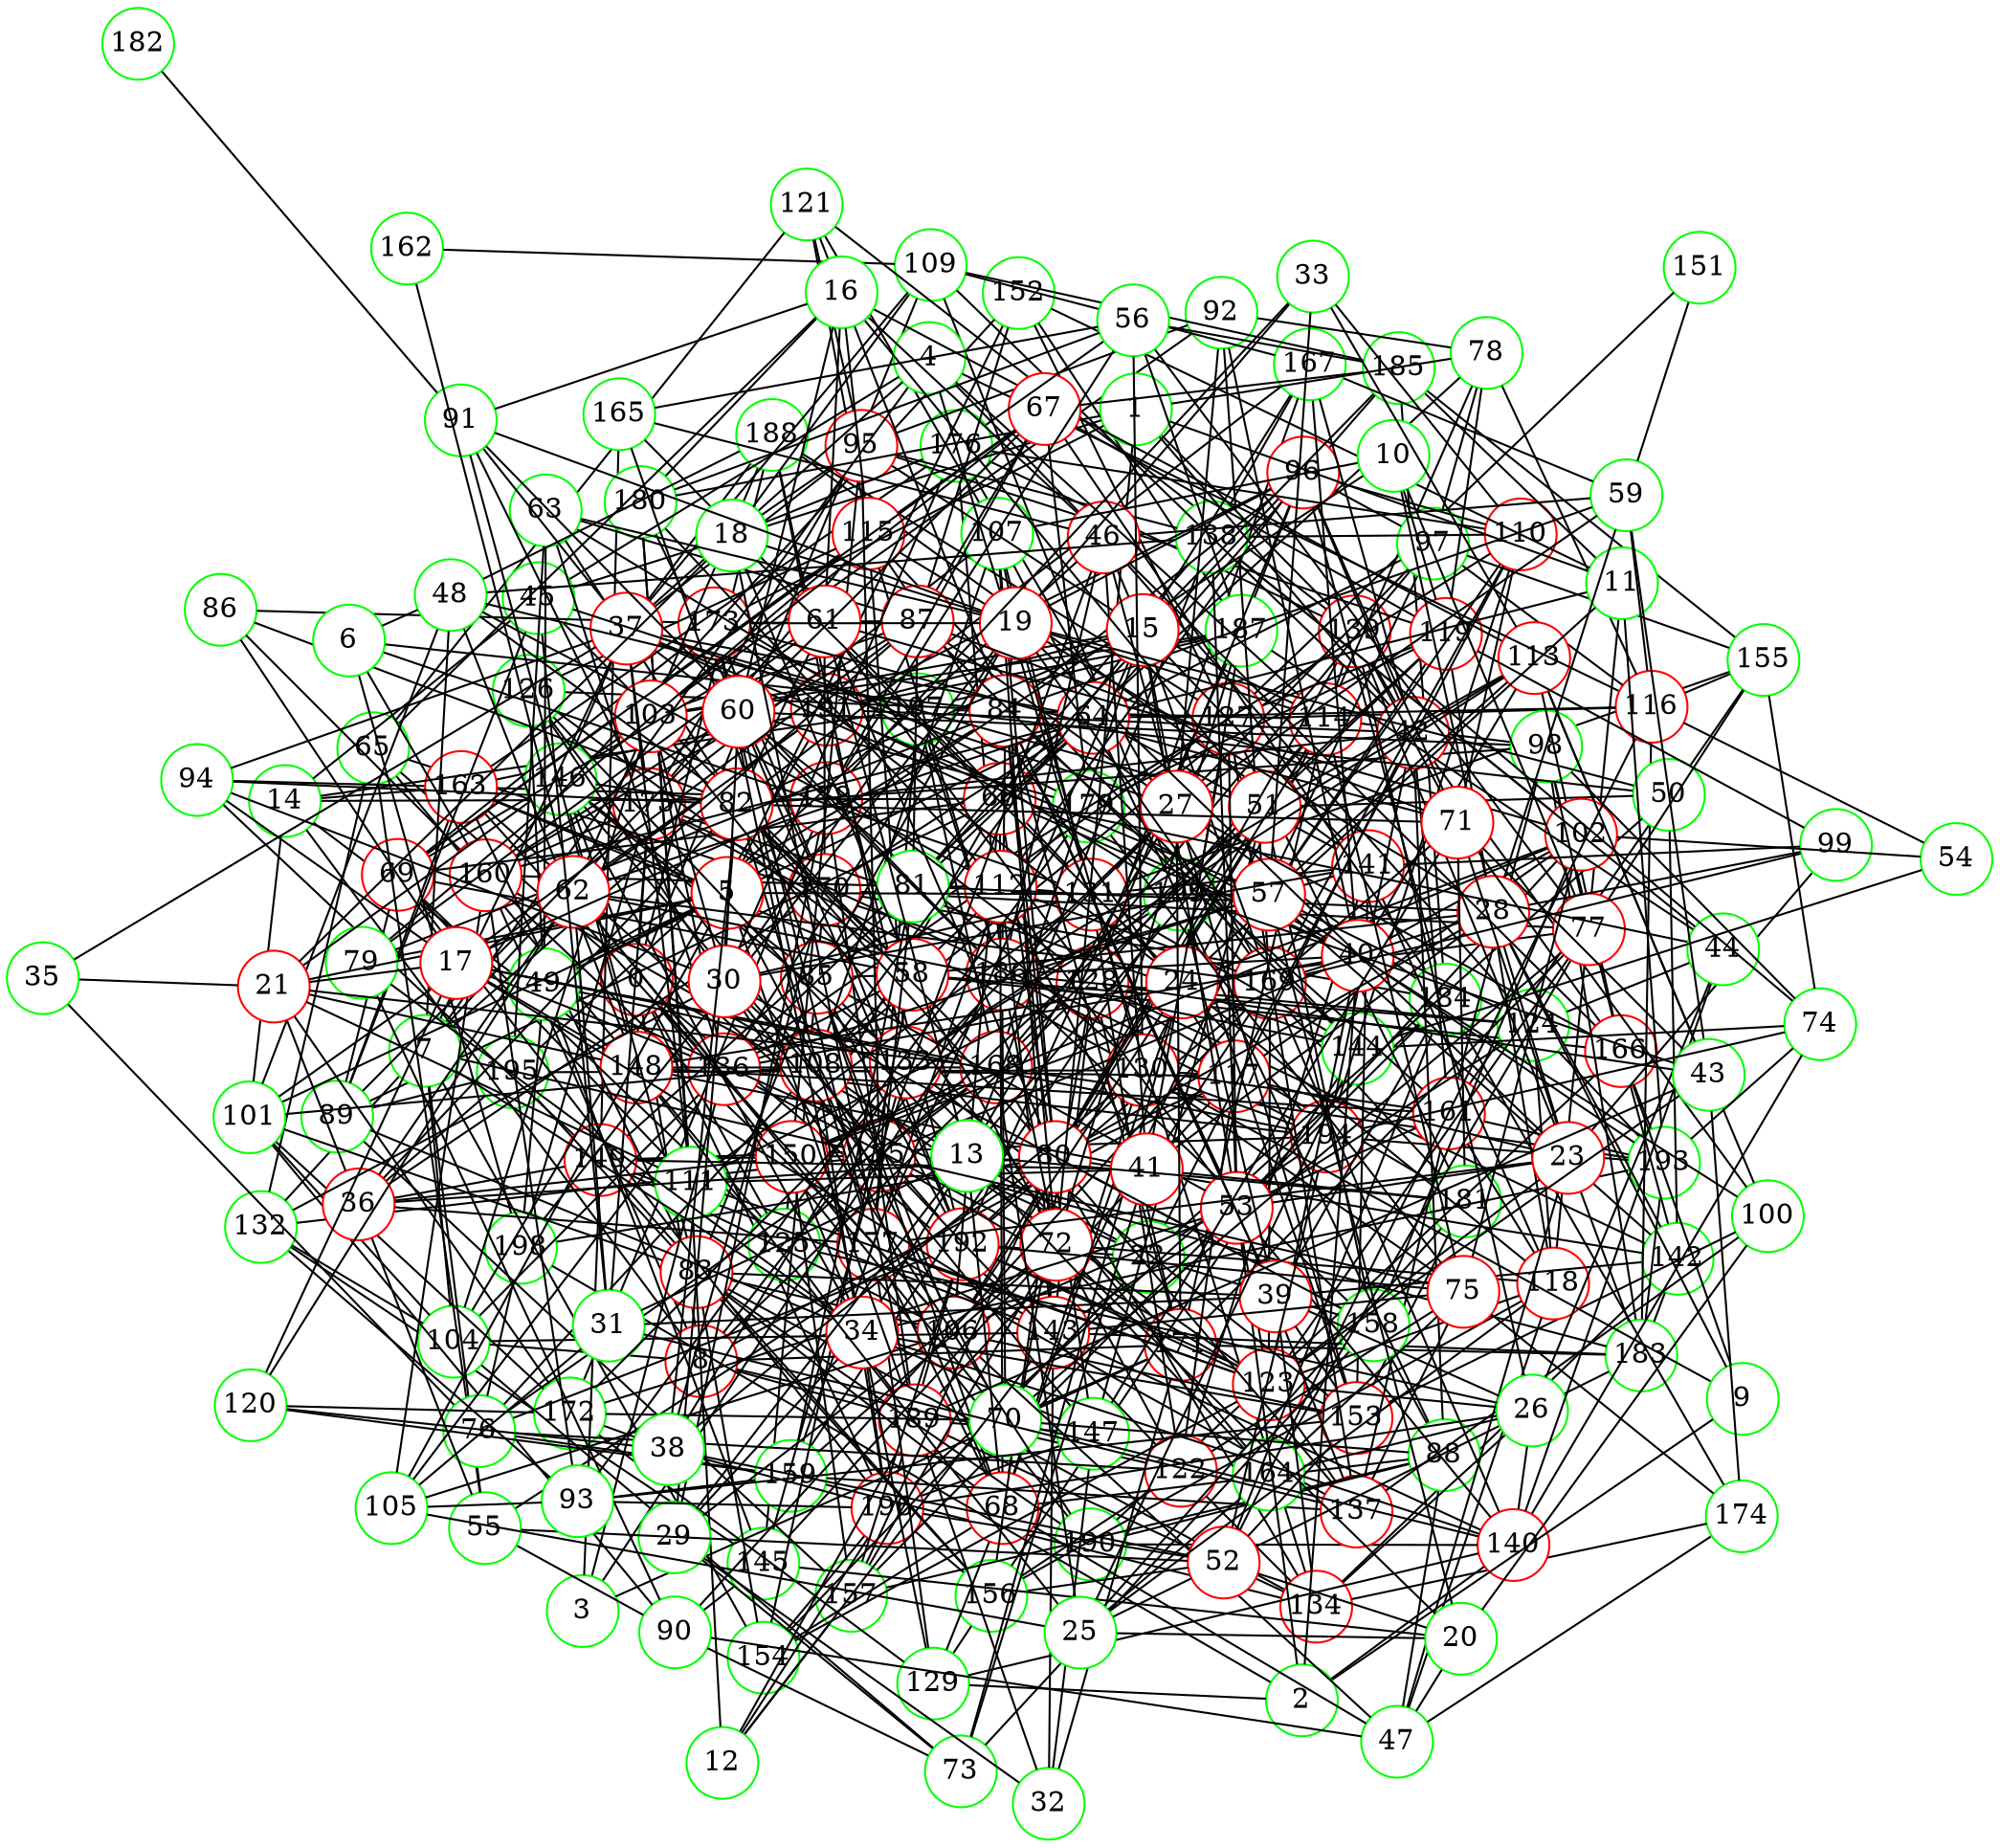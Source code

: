 graph {
graph ["layout"="fdp"]
node ["style"="filled","fillcolor"="white","fixedsize"="true","shape"="circle"]
"0" ["color"="red"]
"65" ["color"="green"]
"128" ["color"="red"]
"167" ["color"="green"]
"171" ["color"="red"]
"183" ["color"="green"]
"193" ["color"="green"]
"194" ["color"="red"]
"197" ["color"="green"]
"142" ["color"="green"]
"166" ["color"="red"]
"190" ["color"="green"]
"143" ["color"="red"]
"149" ["color"="red"]
"165" ["color"="green"]
"156" ["color"="green"]
"195" ["color"="green"]
"196" ["color"="red"]
"181" ["color"="green"]
"199" ["color"="green"]
"132" ["color"="green"]
"145" ["color"="green"]
"170" ["color"="red"]
"192" ["color"="red"]
"180" ["color"="green"]
"184" ["color"="green"]
"185" ["color"="green"]
"173" ["color"="red"]
"179" ["color"="green"]
"135" ["color"="red"]
"163" ["color"="red"]
"176" ["color"="green"]
"186" ["color"="red"]
"178" ["color"="red"]
"189" ["color"="red"]
"191" ["color"="red"]
"168" ["color"="red"]
"175" ["color"="red"]
"198" ["color"="green"]
"121" ["color"="green"]
"139" ["color"="red"]
"125" ["color"="green"]
"150" ["color"="red"]
"169" ["color"="red"]
"157" ["color"="green"]
"8" ["color"="red"]
"160" ["color"="red"]
"177" ["color"="red"]
"117" ["color"="red"]
"130" ["color"="red"]
"161" ["color"="red"]
"136" ["color"="red"]
"122" ["color"="red"]
"131" ["color"="red"]
"134" ["color"="red"]
"174" ["color"="green"]
"159" ["color"="green"]
"141" ["color"="red"]
"153" ["color"="red"]
"188" ["color"="green"]
"144" ["color"="green"]
"155" ["color"="green"]
"104" ["color"="green"]
"14" ["color"="green"]
"66" ["color"="red"]
"147" ["color"="green"]
"68" ["color"="red"]
"129" ["color"="green"]
"140" ["color"="red"]
"172" ["color"="green"]
"108" ["color"="red"]
"123" ["color"="red"]
"137" ["color"="red"]
"154" ["color"="green"]
"83" ["color"="red"]
"146" ["color"="green"]
"85" ["color"="red"]
"106" ["color"="red"]
"114" ["color"="red"]
"127" ["color"="red"]
"151" ["color"="green"]
"152" ["color"="green"]
"187" ["color"="green"]
"101" ["color"="green"]
"88" ["color"="green"]
"158" ["color"="green"]
"69" ["color"="red"]
"115" ["color"="red"]
"133" ["color"="red"]
"126" ["color"="green"]
"89" ["color"="green"]
"111" ["color"="green"]
"78" ["color"="green"]
"97" ["color"="green"]
"116" ["color"="red"]
"119" ["color"="red"]
"92" ["color"="green"]
"95" ["color"="red"]
"138" ["color"="green"]
"148" ["color"="red"]
"45" ["color"="green"]
"58" ["color"="red"]
"82" ["color"="red"]
"98" ["color"="green"]
"86" ["color"="green"]
"94" ["color"="green"]
"124" ["color"="green"]
"109" ["color"="green"]
"162" ["color"="green"]
"22" ["color"="green"]
"49" ["color"="green"]
"64" ["color"="red"]
"107" ["color"="green"]
"84" ["color"="red"]
"96" ["color"="red"]
"112" ["color"="red"]
"110" ["color"="red"]
"63" ["color"="green"]
"87" ["color"="red"]
"103" ["color"="red"]
"164" ["color"="green"]
"50" ["color"="green"]
"51" ["color"="red"]
"80" ["color"="red"]
"113" ["color"="red"]
"42" ["color"="red"]
"100" ["color"="green"]
"1" ["color"="green"]
"72" ["color"="red"]
"118" ["color"="red"]
"11" ["color"="green"]
"24" ["color"="red"]
"102" ["color"="red"]
"73" ["color"="green"]
"90" ["color"="green"]
"77" ["color"="red"]
"2" ["color"="green"]
"53" ["color"="red"]
"40" ["color"="red"]
"9" ["color"="green"]
"28" ["color"="red"]
"81" ["color"="green"]
"99" ["color"="green"]
"41" ["color"="red"]
"46" ["color"="red"]
"59" ["color"="green"]
"3" ["color"="green"]
"4" ["color"="green"]
"37" ["color"="red"]
"57" ["color"="red"]
"91" ["color"="green"]
"182" ["color"="green"]
"7" ["color"="green"]
"48" ["color"="green"]
"34" ["color"="red"]
"79" ["color"="green"]
"55" ["color"="green"]
"5" ["color"="red"]
"21" ["color"="red"]
"35" ["color"="green"]
"76" ["color"="green"]
"36" ["color"="red"]
"62" ["color"="red"]
"70" ["color"="green"]
"120" ["color"="green"]
"105" ["color"="green"]
"10" ["color"="green"]
"6" ["color"="green"]
"12" ["color"="green"]
"13" ["color"="green"]
"29" ["color"="green"]
"32" ["color"="green"]
"61" ["color"="red"]
"31" ["color"="green"]
"39" ["color"="red"]
"15" ["color"="red"]
"27" ["color"="red"]
"16" ["color"="green"]
"60" ["color"="red"]
"67" ["color"="red"]
"17" ["color"="red"]
"18" ["color"="green"]
"19" ["color"="red"]
"33" ["color"="green"]
"23" ["color"="red"]
"71" ["color"="red"]
"47" ["color"="green"]
"20" ["color"="green"]
"52" ["color"="red"]
"25" ["color"="green"]
"26" ["color"="green"]
"44" ["color"="green"]
"30" ["color"="red"]
"38" ["color"="green"]
"43" ["color"="green"]
"54" ["color"="green"]
"56" ["color"="green"]
"74" ["color"="green"]
"75" ["color"="red"]
"93" ["color"="green"]
"0" -- "65"
"0" -- "196"
"0" -- "8"
"0" -- "106"
"0" -- "109"
"0" -- "143"
"0" -- "175"
"0" -- "177"
"0" -- "22"
"0" -- "188"
"0" -- "125"
"0" -- "126"
"0" -- "190"
"65" -- "128"
"65" -- "132"
"65" -- "121"
"65" -- "125"
"128" -- "167"
"128" -- "171"
"128" -- "142"
"128" -- "143"
"128" -- "181"
"171" -- "183"
"183" -- "193"
"193" -- "194"
"194" -- "197"
"142" -- "166"
"142" -- "183"
"166" -- "193"
"166" -- "190"
"143" -- "149"
"143" -- "183"
"149" -- "194"
"149" -- "165"
"149" -- "156"
"156" -- "195"
"156" -- "196"
"181" -- "199"
"132" -- "145"
"132" -- "135"
"132" -- "175"
"145" -- "170"
"170" -- "192"
"170" -- "180"
"170" -- "184"
"170" -- "173"
"192" -- "196"
"184" -- "196"
"184" -- "185"
"173" -- "179"
"135" -- "163"
"135" -- "168"
"135" -- "149"
"135" -- "183"
"163" -- "176"
"163" -- "178"
"163" -- "191"
"176" -- "186"
"186" -- "194"
"186" -- "197"
"178" -- "189"
"191" -- "192"
"168" -- "193"
"168" -- "197"
"175" -- "198"
"121" -- "139"
"139" -- "176"
"125" -- "150"
"125" -- "189"
"150" -- "168"
"150" -- "169"
"150" -- "157"
"169" -- "192"
"169" -- "176"
"157" -- "192"
"8" -- "128"
"8" -- "160"
"8" -- "117"
"8" -- "104"
"8" -- "122"
"8" -- "186"
"8" -- "171"
"8" -- "189"
"8" -- "14"
"160" -- "175"
"160" -- "177"
"177" -- "197"
"117" -- "130"
"117" -- "136"
"117" -- "122"
"117" -- "189"
"117" -- "175"
"130" -- "161"
"130" -- "194"
"130" -- "195"
"130" -- "175"
"130" -- "178"
"161" -- "193"
"136" -- "194"
"122" -- "131"
"122" -- "134"
"122" -- "135"
"122" -- "156"
"122" -- "141"
"131" -- "134"
"131" -- "141"
"131" -- "144"
"131" -- "155"
"134" -- "168"
"134" -- "189"
"134" -- "142"
"134" -- "174"
"134" -- "159"
"174" -- "184"
"159" -- "199"
"141" -- "153"
"141" -- "186"
"141" -- "188"
"153" -- "192"
"153" -- "181"
"153" -- "199"
"188" -- "191"
"144" -- "156"
"144" -- "175"
"155" -- "161"
"155" -- "185"
"104" -- "132"
"104" -- "136"
"104" -- "143"
"104" -- "191"
"14" -- "66"
"14" -- "163"
"14" -- "148"
"14" -- "101"
"14" -- "197"
"14" -- "45"
"66" -- "147"
"66" -- "68"
"66" -- "69"
"66" -- "165"
"66" -- "150"
"66" -- "89"
"66" -- "106"
"66" -- "78"
"147" -- "196"
"147" -- "189"
"68" -- "128"
"68" -- "129"
"68" -- "130"
"68" -- "108"
"68" -- "177"
"68" -- "83"
"68" -- "85"
"68" -- "88"
"68" -- "154"
"129" -- "177"
"129" -- "140"
"129" -- "156"
"129" -- "172"
"140" -- "169"
"140" -- "190"
"140" -- "143"
"172" -- "178"
"108" -- "160"
"108" -- "179"
"108" -- "196"
"108" -- "123"
"108" -- "139"
"108" -- "173"
"123" -- "192"
"123" -- "135"
"123" -- "137"
"123" -- "169"
"123" -- "177"
"123" -- "154"
"137" -- "161"
"137" -- "177"
"137" -- "159"
"154" -- "196"
"83" -- "146"
"83" -- "163"
"83" -- "180"
"83" -- "85"
"83" -- "101"
"83" -- "134"
"83" -- "106"
"83" -- "154"
"83" -- "190"
"146" -- "192"
"85" -- "192"
"85" -- "146"
"85" -- "165"
"85" -- "106"
"85" -- "171"
"85" -- "127"
"106" -- "161"
"106" -- "114"
"106" -- "163"
"106" -- "149"
"106" -- "153"
"114" -- "128"
"114" -- "130"
"114" -- "197"
"114" -- "199"
"114" -- "139"
"114" -- "171"
"127" -- "136"
"127" -- "137"
"127" -- "181"
"127" -- "151"
"127" -- "152"
"127" -- "188"
"152" -- "160"
"152" -- "187"
"187" -- "192"
"187" -- "197"
"187" -- "191"
"101" -- "104"
"101" -- "108"
"101" -- "172"
"101" -- "191"
"88" -- "157"
"88" -- "158"
"88" -- "190"
"158" -- "186"
"69" -- "115"
"69" -- "196"
"69" -- "89"
"69" -- "125"
"69" -- "173"
"69" -- "111"
"115" -- "144"
"115" -- "117"
"115" -- "133"
"115" -- "121"
"115" -- "186"
"115" -- "126"
"115" -- "175"
"133" -- "145"
"133" -- "146"
"133" -- "150"
"133" -- "199"
"133" -- "153"
"133" -- "188"
"126" -- "135"
"126" -- "127"
"89" -- "163"
"89" -- "195"
"89" -- "157"
"111" -- "128"
"111" -- "131"
"111" -- "180"
"111" -- "123"
"78" -- "97"
"78" -- "114"
"78" -- "116"
"78" -- "119"
"78" -- "92"
"97" -- "131"
"97" -- "116"
"97" -- "168"
"97" -- "155"
"97" -- "143"
"116" -- "183"
"116" -- "155"
"116" -- "127"
"119" -- "179"
"119" -- "125"
"119" -- "127"
"92" -- "146"
"92" -- "169"
"92" -- "95"
"95" -- "150"
"95" -- "119"
"95" -- "135"
"95" -- "121"
"95" -- "138"
"95" -- "175"
"138" -- "167"
"148" -- "161"
"148" -- "168"
"45" -- "89"
"45" -- "58"
"58" -- "163"
"58" -- "69"
"58" -- "166"
"58" -- "136"
"58" -- "82"
"58" -- "85"
"58" -- "122"
"58" -- "154"
"58" -- "124"
"58" -- "126"
"82" -- "98"
"82" -- "167"
"82" -- "168"
"82" -- "177"
"82" -- "146"
"82" -- "86"
"82" -- "94"
"98" -- "161"
"98" -- "114"
"98" -- "166"
"98" -- "183"
"86" -- "160"
"86" -- "173"
"94" -- "163"
"94" -- "149"
"124" -- "193"
"124" -- "186"
"124" -- "143"
"109" -- "162"
"109" -- "167"
"109" -- "199"
"109" -- "185"
"22" -- "192"
"22" -- "49"
"22" -- "50"
"22" -- "194"
"22" -- "42"
"22" -- "154"
"22" -- "158"
"49" -- "64"
"49" -- "145"
"49" -- "84"
"49" -- "133"
"49" -- "198"
"49" -- "126"
"49" -- "63"
"64" -- "160"
"64" -- "97"
"64" -- "136"
"64" -- "170"
"64" -- "107"
"64" -- "141"
"64" -- "116"
"64" -- "149"
"64" -- "88"
"64" -- "185"
"107" -- "131"
"107" -- "121"
"107" -- "108"
"107" -- "143"
"107" -- "175"
"84" -- "96"
"84" -- "161"
"84" -- "171"
"84" -- "121"
"84" -- "186"
"96" -- "112"
"96" -- "128"
"96" -- "97"
"96" -- "184"
"96" -- "187"
"96" -- "110"
"96" -- "191"
"112" -- "131"
"112" -- "180"
"112" -- "169"
"112" -- "143"
"112" -- "159"
"110" -- "176"
"110" -- "194"
"110" -- "179"
"110" -- "117"
"110" -- "169"
"110" -- "138"
"63" -- "82"
"63" -- "195"
"63" -- "87"
"63" -- "199"
"63" -- "136"
"87" -- "160"
"87" -- "103"
"87" -- "173"
"87" -- "144"
"87" -- "152"
"87" -- "184"
"103" -- "164"
"103" -- "104"
"103" -- "136"
"103" -- "187"
"103" -- "188"
"50" -- "51"
"50" -- "197"
"50" -- "142"
"51" -- "80"
"51" -- "113"
"51" -- "147"
"51" -- "119"
"51" -- "168"
"51" -- "158"
"80" -- "192"
"80" -- "130"
"80" -- "198"
"80" -- "137"
"80" -- "107"
"80" -- "139"
"80" -- "142"
"80" -- "82"
"80" -- "114"
"80" -- "84"
"80" -- "117"
"80" -- "156"
"80" -- "157"
"80" -- "158"
"113" -- "133"
"113" -- "166"
"113" -- "186"
"42" -- "96"
"42" -- "161"
"42" -- "178"
"42" -- "194"
"42" -- "100"
"42" -- "167"
"42" -- "88"
"42" -- "139"
"42" -- "109"
"42" -- "191"
"100" -- "113"
"100" -- "137"
"100" -- "153"
"1" -- "180"
"1" -- "72"
"1" -- "42"
"1" -- "11"
"1" -- "139"
"1" -- "45"
"1" -- "173"
"1" -- "78"
"72" -- "145"
"72" -- "84"
"72" -- "118"
"72" -- "136"
"72" -- "186"
"72" -- "187"
"72" -- "157"
"72" -- "159"
"118" -- "161"
"118" -- "119"
"118" -- "123"
"118" -- "124"
"118" -- "156"
"118" -- "141"
"11" -- "64"
"11" -- "193"
"11" -- "118"
"11" -- "24"
"11" -- "152"
"11" -- "185"
"24" -- "68"
"24" -- "148"
"24" -- "102"
"24" -- "118"
"24" -- "73"
"24" -- "106"
"24" -- "187"
"24" -- "77"
"24" -- "173"
"102" -- "117"
"102" -- "150"
"102" -- "138"
"102" -- "158"
"73" -- "104"
"73" -- "90"
"73" -- "158"
"90" -- "145"
"90" -- "101"
"90" -- "169"
"77" -- "98"
"77" -- "164"
"77" -- "170"
"77" -- "123"
"77" -- "155"
"77" -- "171"
"2" -- "129"
"2" -- "53"
"2" -- "198"
"2" -- "40"
"2" -- "9"
"2" -- "140"
"53" -- "102"
"53" -- "137"
"53" -- "138"
"53" -- "140"
"53" -- "172"
"53" -- "112"
"53" -- "84"
"53" -- "85"
"53" -- "184"
"53" -- "123"
"53" -- "157"
"53" -- "127"
"40" -- "66"
"40" -- "100"
"40" -- "102"
"40" -- "135"
"40" -- "167"
"40" -- "136"
"40" -- "113"
"40" -- "179"
"40" -- "186"
"40" -- "123"
"40" -- "92"
"40" -- "191"
"9" -- "130"
"9" -- "166"
"9" -- "28"
"28" -- "80"
"28" -- "81"
"28" -- "99"
"28" -- "115"
"28" -- "41"
"28" -- "169"
"28" -- "58"
"28" -- "59"
"28" -- "142"
"81" -- "96"
"81" -- "112"
"81" -- "160"
"81" -- "177"
"81" -- "87"
"81" -- "138"
"81" -- "159"
"99" -- "119"
"99" -- "169"
"99" -- "141"
"41" -- "112"
"41" -- "148"
"41" -- "149"
"41" -- "181"
"41" -- "73"
"41" -- "169"
"41" -- "46"
"41" -- "111"
"41" -- "127"
"46" -- "195"
"46" -- "165"
"46" -- "166"
"46" -- "135"
"46" -- "186"
"46" -- "59"
"46" -- "124"
"59" -- "84"
"59" -- "116"
"59" -- "151"
"59" -- "167"
"3" -- "149"
"3" -- "136"
"3" -- "186"
"3" -- "171"
"4" -- "114"
"4" -- "131"
"4" -- "116"
"4" -- "37"
"4" -- "7"
"4" -- "45"
"4" -- "46"
"37" -- "64"
"37" -- "128"
"37" -- "66"
"37" -- "109"
"37" -- "111"
"37" -- "175"
"37" -- "146"
"37" -- "51"
"37" -- "57"
"37" -- "91"
"37" -- "188"
"37" -- "94"
"37" -- "95"
"57" -- "113"
"57" -- "193"
"57" -- "119"
"57" -- "136"
"57" -- "124"
"57" -- "110"
"57" -- "142"
"91" -- "148"
"91" -- "182"
"91" -- "186"
"91" -- "175"
"7" -- "48"
"7" -- "34"
"7" -- "37"
"7" -- "55"
"7" -- "87"
"7" -- "135"
"7" -- "104"
"7" -- "154"
"48" -- "112"
"48" -- "82"
"48" -- "148"
"48" -- "101"
"48" -- "197"
"48" -- "138"
"48" -- "188"
"34" -- "129"
"34" -- "193"
"34" -- "196"
"34" -- "140"
"34" -- "173"
"34" -- "79"
"34" -- "146"
"34" -- "147"
"34" -- "150"
"34" -- "89"
"34" -- "153"
"34" -- "127"
"79" -- "115"
"79" -- "84"
"79" -- "90"
"55" -- "80"
"55" -- "65"
"55" -- "90"
"5" -- "49"
"5" -- "163"
"5" -- "21"
"5" -- "101"
"5" -- "70"
"5" -- "152"
"5" -- "57"
"5" -- "105"
"5" -- "10"
"5" -- "189"
"5" -- "79"
"21" -- "146"
"21" -- "35"
"21" -- "36"
"21" -- "148"
"21" -- "168"
"21" -- "172"
"21" -- "111"
"35" -- "37"
"35" -- "76"
"76" -- "192"
"76" -- "198"
"76" -- "168"
"76" -- "122"
"76" -- "108"
"76" -- "159"
"36" -- "80"
"36" -- "177"
"36" -- "82"
"36" -- "195"
"36" -- "149"
"36" -- "150"
"36" -- "55"
"36" -- "170"
"36" -- "62"
"62" -- "64"
"62" -- "144"
"62" -- "162"
"62" -- "70"
"62" -- "150"
"62" -- "103"
"62" -- "120"
"62" -- "169"
"62" -- "191"
"70" -- "88"
"70" -- "186"
"70" -- "171"
"70" -- "140"
"70" -- "172"
"70" -- "77"
"120" -- "172"
"120" -- "159"
"105" -- "160"
"105" -- "136"
"105" -- "106"
"10" -- "119"
"10" -- "107"
"10" -- "28"
"10" -- "77"
"6" -- "48"
"6" -- "160"
"6" -- "131"
"6" -- "84"
"6" -- "198"
"12" -- "196"
"12" -- "157"
"12" -- "189"
"12" -- "111"
"12" -- "143"
"13" -- "51"
"13" -- "68"
"13" -- "164"
"13" -- "181"
"13" -- "138"
"13" -- "29"
"13" -- "61"
"13" -- "126"
"13" -- "31"
"29" -- "32"
"29" -- "34"
"29" -- "82"
"29" -- "178"
"29" -- "72"
"29" -- "73"
"32" -- "147"
"32" -- "171"
"32" -- "189"
"32" -- "143"
"61" -- "80"
"61" -- "128"
"61" -- "82"
"61" -- "69"
"61" -- "102"
"61" -- "87"
"61" -- "170"
"61" -- "79"
"31" -- "39"
"31" -- "105"
"31" -- "137"
"31" -- "45"
"31" -- "62"
"31" -- "175"
"39" -- "83"
"39" -- "131"
"39" -- "84"
"39" -- "134"
"39" -- "199"
"39" -- "184"
"39" -- "153"
"39" -- "142"
"15" -- "103"
"15" -- "167"
"15" -- "168"
"15" -- "169"
"15" -- "108"
"15" -- "141"
"15" -- "46"
"15" -- "177"
"15" -- "82"
"15" -- "114"
"15" -- "53"
"15" -- "185"
"15" -- "27"
"15" -- "95"
"15" -- "191"
"27" -- "166"
"27" -- "153"
"27" -- "186"
"27" -- "59"
"27" -- "171"
"27" -- "92"
"27" -- "172"
"27" -- "45"
"27" -- "46"
"16" -- "65"
"16" -- "113"
"16" -- "51"
"16" -- "115"
"16" -- "180"
"16" -- "91"
"16" -- "60"
"16" -- "61"
"16" -- "46"
"60" -- "160"
"60" -- "192"
"60" -- "177"
"60" -- "98"
"60" -- "67"
"60" -- "179"
"60" -- "89"
"60" -- "186"
"67" -- "178"
"67" -- "115"
"67" -- "179"
"67" -- "69"
"67" -- "87"
"67" -- "103"
"67" -- "119"
"67" -- "184"
"67" -- "185"
"17" -- "178"
"17" -- "194"
"17" -- "148"
"17" -- "21"
"17" -- "86"
"17" -- "87"
"17" -- "120"
"17" -- "136"
"17" -- "168"
"17" -- "94"
"17" -- "143"
"18" -- "176"
"18" -- "114"
"18" -- "21"
"18" -- "24"
"18" -- "58"
"18" -- "109"
"18" -- "189"
"18" -- "95"
"19" -- "96"
"19" -- "33"
"19" -- "130"
"19" -- "198"
"19" -- "136"
"19" -- "169"
"19" -- "107"
"19" -- "173"
"19" -- "50"
"19" -- "84"
"19" -- "85"
"19" -- "23"
"19" -- "91"
"19" -- "63"
"33" -- "113"
"33" -- "178"
"33" -- "57"
"33" -- "110"
"23" -- "177"
"23" -- "99"
"23" -- "53"
"23" -- "117"
"23" -- "71"
"23" -- "183"
"23" -- "123"
"23" -- "139"
"23" -- "28"
"23" -- "47"
"71" -- "96"
"71" -- "82"
"71" -- "147"
"71" -- "181"
"71" -- "166"
"71" -- "87"
"71" -- "169"
"71" -- "139"
"71" -- "173"
"71" -- "110"
"47" -- "68"
"47" -- "118"
"47" -- "88"
"47" -- "90"
"47" -- "106"
"47" -- "174"
"20" -- "145"
"20" -- "52"
"20" -- "100"
"20" -- "72"
"20" -- "25"
"20" -- "57"
"20" -- "47"
"52" -- "194"
"52" -- "116"
"52" -- "196"
"52" -- "55"
"52" -- "183"
"52" -- "184"
"52" -- "153"
"52" -- "156"
"25" -- "144"
"25" -- "52"
"25" -- "148"
"25" -- "164"
"25" -- "181"
"25" -- "118"
"25" -- "168"
"25" -- "105"
"26" -- "164"
"26" -- "196"
"26" -- "134"
"26" -- "39"
"26" -- "123"
"26" -- "139"
"26" -- "44"
"26" -- "140"
"26" -- "125"
"44" -- "66"
"44" -- "138"
"44" -- "187"
"44" -- "124"
"44" -- "140"
"30" -- "131"
"30" -- "132"
"30" -- "197"
"30" -- "103"
"30" -- "108"
"30" -- "141"
"30" -- "176"
"30" -- "147"
"30" -- "60"
"30" -- "94"
"30" -- "126"
"30" -- "158"
"30" -- "190"
"38" -- "82"
"38" -- "130"
"38" -- "52"
"38" -- "196"
"38" -- "133"
"38" -- "120"
"38" -- "170"
"38" -- "172"
"43" -- "128"
"43" -- "113"
"43" -- "71"
"43" -- "199"
"43" -- "59"
"43" -- "123"
"43" -- "189"
"43" -- "174"
"54" -- "144"
"54" -- "116"
"54" -- "102"
"56" -- "176"
"56" -- "130"
"56" -- "178"
"56" -- "180"
"56" -- "165"
"56" -- "185"
"56" -- "187"
"56" -- "77"
"74" -- "144"
"74" -- "193"
"74" -- "98"
"74" -- "194"
"74" -- "139"
"74" -- "155"
"74" -- "140"
"75" -- "192"
"75" -- "114"
"75" -- "130"
"75" -- "179"
"75" -- "164"
"75" -- "102"
"75" -- "135"
"75" -- "137"
"75" -- "122"
"75" -- "174"
"75" -- "143"
"93" -- "160"
"93" -- "179"
"93" -- "132"
"93" -- "196"
"93" -- "105"
"93" -- "153"
"93" -- "159"
}